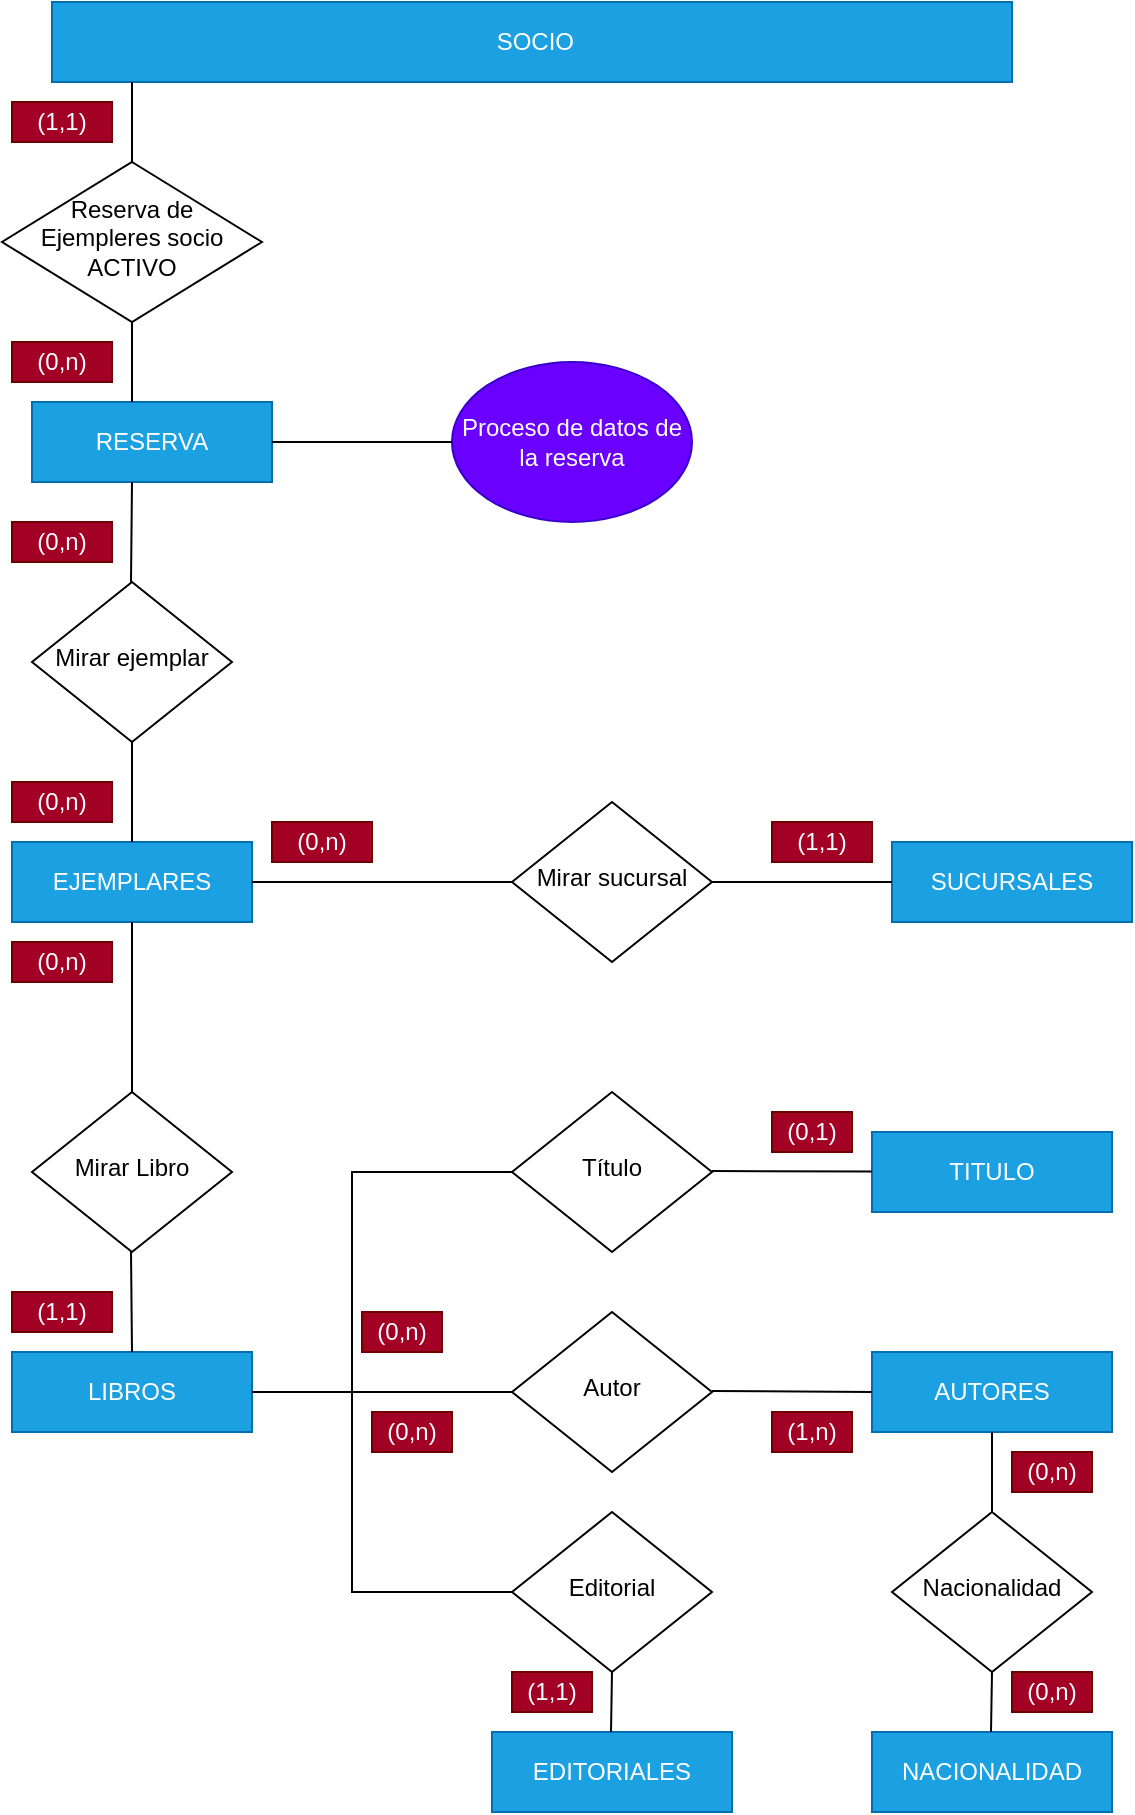 <mxfile version="26.2.2">
  <diagram id="C5RBs43oDa-KdzZeNtuy" name="Page-1">
    <mxGraphModel dx="808" dy="935" grid="1" gridSize="10" guides="1" tooltips="1" connect="1" arrows="1" fold="1" page="1" pageScale="1" pageWidth="827" pageHeight="1169" math="0" shadow="0">
      <root>
        <mxCell id="WIyWlLk6GJQsqaUBKTNV-0" />
        <mxCell id="WIyWlLk6GJQsqaUBKTNV-1" parent="WIyWlLk6GJQsqaUBKTNV-0" />
        <mxCell id="WIyWlLk6GJQsqaUBKTNV-3" value="EJEMPLARES" style="rounded=0;whiteSpace=wrap;html=1;fontSize=12;glass=0;strokeWidth=1;shadow=0;fillColor=#1ba1e2;fontColor=#ffffff;strokeColor=#006EAF;" parent="WIyWlLk6GJQsqaUBKTNV-1" vertex="1">
          <mxGeometry x="20" y="460" width="120" height="40" as="geometry" />
        </mxCell>
        <mxCell id="WIyWlLk6GJQsqaUBKTNV-10" value="Reserva de Ejempleres socio ACTIVO" style="rhombus;whiteSpace=wrap;html=1;shadow=0;fontFamily=Helvetica;fontSize=12;align=center;strokeWidth=1;spacing=6;spacingTop=-4;" parent="WIyWlLk6GJQsqaUBKTNV-1" vertex="1">
          <mxGeometry x="15" y="120" width="130" height="80" as="geometry" />
        </mxCell>
        <mxCell id="TD6lh_5WmE-RjXGW3gYd-2" value="SUCURSALES" style="rounded=0;whiteSpace=wrap;html=1;fontSize=12;glass=0;strokeWidth=1;shadow=0;fillColor=#1ba1e2;fontColor=#ffffff;strokeColor=#006EAF;" parent="WIyWlLk6GJQsqaUBKTNV-1" vertex="1">
          <mxGeometry x="460" y="460" width="120" height="40" as="geometry" />
        </mxCell>
        <mxCell id="TD6lh_5WmE-RjXGW3gYd-3" value="&amp;nbsp;SOCIO" style="rounded=0;whiteSpace=wrap;html=1;fontSize=12;glass=0;strokeWidth=1;shadow=0;fillColor=#1ba1e2;fontColor=#ffffff;strokeColor=#006EAF;" parent="WIyWlLk6GJQsqaUBKTNV-1" vertex="1">
          <mxGeometry x="40" y="40" width="480" height="40" as="geometry" />
        </mxCell>
        <mxCell id="TD6lh_5WmE-RjXGW3gYd-4" value="RESERVA" style="rounded=0;whiteSpace=wrap;html=1;fontSize=12;glass=0;strokeWidth=1;shadow=0;fillColor=#1ba1e2;fontColor=#ffffff;strokeColor=#006EAF;" parent="WIyWlLk6GJQsqaUBKTNV-1" vertex="1">
          <mxGeometry x="30" y="240" width="120" height="40" as="geometry" />
        </mxCell>
        <mxCell id="TD6lh_5WmE-RjXGW3gYd-5" value="" style="endArrow=none;html=1;rounded=0;exitX=0.5;exitY=0;exitDx=0;exitDy=0;" parent="WIyWlLk6GJQsqaUBKTNV-1" source="WIyWlLk6GJQsqaUBKTNV-10" edge="1">
          <mxGeometry width="50" height="50" relative="1" as="geometry">
            <mxPoint x="30" y="130" as="sourcePoint" />
            <mxPoint x="80" y="80" as="targetPoint" />
          </mxGeometry>
        </mxCell>
        <mxCell id="TD6lh_5WmE-RjXGW3gYd-6" value="" style="endArrow=none;html=1;rounded=0;" parent="WIyWlLk6GJQsqaUBKTNV-1" edge="1">
          <mxGeometry width="50" height="50" relative="1" as="geometry">
            <mxPoint x="80" y="240" as="sourcePoint" />
            <mxPoint x="80" y="200" as="targetPoint" />
          </mxGeometry>
        </mxCell>
        <mxCell id="TD6lh_5WmE-RjXGW3gYd-8" value="(1,1)" style="rounded=0;whiteSpace=wrap;html=1;fillColor=#a20025;fontColor=#ffffff;strokeColor=#6F0000;" parent="WIyWlLk6GJQsqaUBKTNV-1" vertex="1">
          <mxGeometry x="20" y="90" width="50" height="20" as="geometry" />
        </mxCell>
        <mxCell id="TD6lh_5WmE-RjXGW3gYd-9" value="(0,n)" style="rounded=0;whiteSpace=wrap;html=1;fillColor=#a20025;fontColor=#ffffff;strokeColor=#6F0000;" parent="WIyWlLk6GJQsqaUBKTNV-1" vertex="1">
          <mxGeometry x="20" y="210" width="50" height="20" as="geometry" />
        </mxCell>
        <mxCell id="TD6lh_5WmE-RjXGW3gYd-10" value="Mirar sucursal" style="rhombus;whiteSpace=wrap;html=1;shadow=0;fontFamily=Helvetica;fontSize=12;align=center;strokeWidth=1;spacing=6;spacingTop=-4;" parent="WIyWlLk6GJQsqaUBKTNV-1" vertex="1">
          <mxGeometry x="270" y="440" width="100" height="80" as="geometry" />
        </mxCell>
        <mxCell id="TD6lh_5WmE-RjXGW3gYd-12" value="" style="endArrow=none;html=1;rounded=0;exitX=0;exitY=0.5;exitDx=0;exitDy=0;entryX=1;entryY=0.5;entryDx=0;entryDy=0;" parent="WIyWlLk6GJQsqaUBKTNV-1" source="TD6lh_5WmE-RjXGW3gYd-2" target="TD6lh_5WmE-RjXGW3gYd-10" edge="1">
          <mxGeometry width="50" height="50" relative="1" as="geometry">
            <mxPoint x="660" y="555" as="sourcePoint" />
            <mxPoint x="729" y="488" as="targetPoint" />
          </mxGeometry>
        </mxCell>
        <mxCell id="TD6lh_5WmE-RjXGW3gYd-13" value="Mirar ejemplar" style="rhombus;whiteSpace=wrap;html=1;shadow=0;fontFamily=Helvetica;fontSize=12;align=center;strokeWidth=1;spacing=6;spacingTop=-4;" parent="WIyWlLk6GJQsqaUBKTNV-1" vertex="1">
          <mxGeometry x="30" y="330" width="100" height="80" as="geometry" />
        </mxCell>
        <mxCell id="TD6lh_5WmE-RjXGW3gYd-15" value="" style="endArrow=none;html=1;rounded=0;entryX=0.5;entryY=1;entryDx=0;entryDy=0;" parent="WIyWlLk6GJQsqaUBKTNV-1" source="WIyWlLk6GJQsqaUBKTNV-3" target="TD6lh_5WmE-RjXGW3gYd-13" edge="1">
          <mxGeometry width="50" height="50" relative="1" as="geometry">
            <mxPoint x="80" y="450" as="sourcePoint" />
            <mxPoint x="260" y="360" as="targetPoint" />
          </mxGeometry>
        </mxCell>
        <mxCell id="TD6lh_5WmE-RjXGW3gYd-16" value="(0,n)" style="rounded=0;whiteSpace=wrap;html=1;fillColor=#a20025;fontColor=#ffffff;strokeColor=#6F0000;" parent="WIyWlLk6GJQsqaUBKTNV-1" vertex="1">
          <mxGeometry x="20" y="510" width="50" height="20" as="geometry" />
        </mxCell>
        <mxCell id="TD6lh_5WmE-RjXGW3gYd-17" value="(1,1)" style="rounded=0;whiteSpace=wrap;html=1;fillColor=#a20025;fontColor=#ffffff;strokeColor=#6F0000;" parent="WIyWlLk6GJQsqaUBKTNV-1" vertex="1">
          <mxGeometry x="400" y="450" width="50" height="20" as="geometry" />
        </mxCell>
        <mxCell id="TD6lh_5WmE-RjXGW3gYd-19" value="(0,n)" style="rounded=0;whiteSpace=wrap;html=1;fillColor=#a20025;fontColor=#ffffff;strokeColor=#6F0000;" parent="WIyWlLk6GJQsqaUBKTNV-1" vertex="1">
          <mxGeometry x="20" y="300" width="50" height="20" as="geometry" />
        </mxCell>
        <mxCell id="TD6lh_5WmE-RjXGW3gYd-20" value="(0,n)" style="rounded=0;whiteSpace=wrap;html=1;fillColor=#a20025;fontColor=#ffffff;strokeColor=#6F0000;" parent="WIyWlLk6GJQsqaUBKTNV-1" vertex="1">
          <mxGeometry x="20" y="430" width="50" height="20" as="geometry" />
        </mxCell>
        <mxCell id="TD6lh_5WmE-RjXGW3gYd-32" value="Mirar Libro" style="rhombus;whiteSpace=wrap;html=1;shadow=0;fontFamily=Helvetica;fontSize=12;align=center;strokeWidth=1;spacing=6;spacingTop=-4;" parent="WIyWlLk6GJQsqaUBKTNV-1" vertex="1">
          <mxGeometry x="30" y="585" width="100" height="80" as="geometry" />
        </mxCell>
        <mxCell id="WTI3wyCMAWQvAZfBReZO-0" value="" style="endArrow=none;html=1;rounded=0;exitX=0.5;exitY=0;exitDx=0;exitDy=0;" edge="1" parent="WIyWlLk6GJQsqaUBKTNV-1">
          <mxGeometry width="50" height="50" relative="1" as="geometry">
            <mxPoint x="79.5" y="330" as="sourcePoint" />
            <mxPoint x="80" y="280" as="targetPoint" />
          </mxGeometry>
        </mxCell>
        <mxCell id="WTI3wyCMAWQvAZfBReZO-1" value="LIBROS" style="rounded=0;whiteSpace=wrap;html=1;fontSize=12;glass=0;strokeWidth=1;shadow=0;fillColor=#1ba1e2;fontColor=#ffffff;strokeColor=#006EAF;" vertex="1" parent="WIyWlLk6GJQsqaUBKTNV-1">
          <mxGeometry x="20" y="715" width="120" height="40" as="geometry" />
        </mxCell>
        <mxCell id="WTI3wyCMAWQvAZfBReZO-2" value="" style="endArrow=none;html=1;rounded=0;entryX=0.5;entryY=1;entryDx=0;entryDy=0;" edge="1" parent="WIyWlLk6GJQsqaUBKTNV-1">
          <mxGeometry width="50" height="50" relative="1" as="geometry">
            <mxPoint x="80" y="715" as="sourcePoint" />
            <mxPoint x="79.5" y="665" as="targetPoint" />
          </mxGeometry>
        </mxCell>
        <mxCell id="WTI3wyCMAWQvAZfBReZO-3" value="(1,1)" style="rounded=0;whiteSpace=wrap;html=1;fillColor=#a20025;fontColor=#ffffff;strokeColor=#6F0000;" vertex="1" parent="WIyWlLk6GJQsqaUBKTNV-1">
          <mxGeometry x="20" y="685" width="50" height="20" as="geometry" />
        </mxCell>
        <mxCell id="WTI3wyCMAWQvAZfBReZO-4" value="(0,n)" style="rounded=0;whiteSpace=wrap;html=1;fillColor=#a20025;fontColor=#ffffff;strokeColor=#6F0000;" vertex="1" parent="WIyWlLk6GJQsqaUBKTNV-1">
          <mxGeometry x="150" y="450" width="50" height="20" as="geometry" />
        </mxCell>
        <mxCell id="WTI3wyCMAWQvAZfBReZO-5" value="Título" style="rhombus;whiteSpace=wrap;html=1;shadow=0;fontFamily=Helvetica;fontSize=12;align=center;strokeWidth=1;spacing=6;spacingTop=-4;" vertex="1" parent="WIyWlLk6GJQsqaUBKTNV-1">
          <mxGeometry x="270" y="585" width="100" height="80" as="geometry" />
        </mxCell>
        <mxCell id="WTI3wyCMAWQvAZfBReZO-6" value="Autor" style="rhombus;whiteSpace=wrap;html=1;shadow=0;fontFamily=Helvetica;fontSize=12;align=center;strokeWidth=1;spacing=6;spacingTop=-4;" vertex="1" parent="WIyWlLk6GJQsqaUBKTNV-1">
          <mxGeometry x="270" y="695" width="100" height="80" as="geometry" />
        </mxCell>
        <mxCell id="WTI3wyCMAWQvAZfBReZO-7" value="Nacionalidad" style="rhombus;whiteSpace=wrap;html=1;shadow=0;fontFamily=Helvetica;fontSize=12;align=center;strokeWidth=1;spacing=6;spacingTop=-4;" vertex="1" parent="WIyWlLk6GJQsqaUBKTNV-1">
          <mxGeometry x="460" y="795" width="100" height="80" as="geometry" />
        </mxCell>
        <mxCell id="WTI3wyCMAWQvAZfBReZO-8" value="Editorial" style="rhombus;whiteSpace=wrap;html=1;shadow=0;fontFamily=Helvetica;fontSize=12;align=center;strokeWidth=1;spacing=6;spacingTop=-4;" vertex="1" parent="WIyWlLk6GJQsqaUBKTNV-1">
          <mxGeometry x="270" y="795" width="100" height="80" as="geometry" />
        </mxCell>
        <mxCell id="WTI3wyCMAWQvAZfBReZO-10" value="" style="endArrow=none;html=1;rounded=0;exitX=0;exitY=0.5;exitDx=0;exitDy=0;entryX=1;entryY=0.5;entryDx=0;entryDy=0;" edge="1" parent="WIyWlLk6GJQsqaUBKTNV-1" source="WTI3wyCMAWQvAZfBReZO-6">
          <mxGeometry width="50" height="50" relative="1" as="geometry">
            <mxPoint x="234.5" y="755" as="sourcePoint" />
            <mxPoint x="190" y="735" as="targetPoint" />
          </mxGeometry>
        </mxCell>
        <mxCell id="WTI3wyCMAWQvAZfBReZO-18" value="(0,n)" style="rounded=0;whiteSpace=wrap;html=1;fillColor=#a20025;fontColor=#ffffff;strokeColor=#6F0000;" vertex="1" parent="WIyWlLk6GJQsqaUBKTNV-1">
          <mxGeometry x="200" y="745" width="40" height="20" as="geometry" />
        </mxCell>
        <mxCell id="WTI3wyCMAWQvAZfBReZO-20" value="(1,n)" style="rounded=0;whiteSpace=wrap;html=1;fillColor=#a20025;fontColor=#ffffff;strokeColor=#6F0000;" vertex="1" parent="WIyWlLk6GJQsqaUBKTNV-1">
          <mxGeometry x="400" y="745" width="40" height="20" as="geometry" />
        </mxCell>
        <mxCell id="WTI3wyCMAWQvAZfBReZO-25" value="AUTORES" style="rounded=0;whiteSpace=wrap;html=1;fontSize=12;glass=0;strokeWidth=1;shadow=0;fillColor=#1ba1e2;fontColor=#ffffff;strokeColor=#006EAF;" vertex="1" parent="WIyWlLk6GJQsqaUBKTNV-1">
          <mxGeometry x="450" y="715" width="120" height="40" as="geometry" />
        </mxCell>
        <mxCell id="WTI3wyCMAWQvAZfBReZO-26" value="" style="endArrow=none;html=1;rounded=0;entryX=1;entryY=0.5;entryDx=0;entryDy=0;exitX=0;exitY=0.5;exitDx=0;exitDy=0;" edge="1" parent="WIyWlLk6GJQsqaUBKTNV-1" source="WTI3wyCMAWQvAZfBReZO-25">
          <mxGeometry width="50" height="50" relative="1" as="geometry">
            <mxPoint x="410" y="735" as="sourcePoint" />
            <mxPoint x="370" y="734.5" as="targetPoint" />
          </mxGeometry>
        </mxCell>
        <mxCell id="WTI3wyCMAWQvAZfBReZO-27" value="" style="endArrow=none;html=1;rounded=0;exitX=0.5;exitY=0;exitDx=0;exitDy=0;entryX=0.5;entryY=1;entryDx=0;entryDy=0;" edge="1" parent="WIyWlLk6GJQsqaUBKTNV-1" source="WTI3wyCMAWQvAZfBReZO-7" target="WTI3wyCMAWQvAZfBReZO-25">
          <mxGeometry width="50" height="50" relative="1" as="geometry">
            <mxPoint x="469.5" y="785" as="sourcePoint" />
            <mxPoint x="470" y="755" as="targetPoint" />
          </mxGeometry>
        </mxCell>
        <mxCell id="WTI3wyCMAWQvAZfBReZO-28" value="NACIONALIDAD" style="rounded=0;whiteSpace=wrap;html=1;fontSize=12;glass=0;strokeWidth=1;shadow=0;fillColor=#1ba1e2;fontColor=#ffffff;strokeColor=#006EAF;" vertex="1" parent="WIyWlLk6GJQsqaUBKTNV-1">
          <mxGeometry x="450" y="905" width="120" height="40" as="geometry" />
        </mxCell>
        <mxCell id="WTI3wyCMAWQvAZfBReZO-29" value="" style="endArrow=none;html=1;rounded=0;exitX=0.5;exitY=0;exitDx=0;exitDy=0;" edge="1" parent="WIyWlLk6GJQsqaUBKTNV-1">
          <mxGeometry width="50" height="50" relative="1" as="geometry">
            <mxPoint x="509.5" y="905" as="sourcePoint" />
            <mxPoint x="510" y="875" as="targetPoint" />
          </mxGeometry>
        </mxCell>
        <mxCell id="WTI3wyCMAWQvAZfBReZO-30" value="" style="endArrow=none;html=1;rounded=0;exitX=1;exitY=0.5;exitDx=0;exitDy=0;entryX=0;entryY=0.5;entryDx=0;entryDy=0;" edge="1" parent="WIyWlLk6GJQsqaUBKTNV-1" target="WTI3wyCMAWQvAZfBReZO-8">
          <mxGeometry width="50" height="50" relative="1" as="geometry">
            <mxPoint x="190" y="735" as="sourcePoint" />
            <mxPoint x="260" y="775" as="targetPoint" />
            <Array as="points">
              <mxPoint x="190" y="835" />
            </Array>
          </mxGeometry>
        </mxCell>
        <mxCell id="WTI3wyCMAWQvAZfBReZO-31" value="EDITORIALES" style="rounded=0;whiteSpace=wrap;html=1;fontSize=12;glass=0;strokeWidth=1;shadow=0;fillColor=#1ba1e2;fontColor=#ffffff;strokeColor=#006EAF;" vertex="1" parent="WIyWlLk6GJQsqaUBKTNV-1">
          <mxGeometry x="260" y="905" width="120" height="40" as="geometry" />
        </mxCell>
        <mxCell id="WTI3wyCMAWQvAZfBReZO-32" value="" style="endArrow=none;html=1;rounded=0;exitX=0.5;exitY=0;exitDx=0;exitDy=0;" edge="1" parent="WIyWlLk6GJQsqaUBKTNV-1">
          <mxGeometry width="50" height="50" relative="1" as="geometry">
            <mxPoint x="319.5" y="905" as="sourcePoint" />
            <mxPoint x="320" y="875" as="targetPoint" />
          </mxGeometry>
        </mxCell>
        <mxCell id="WTI3wyCMAWQvAZfBReZO-33" value="" style="endArrow=none;html=1;rounded=0;exitX=1;exitY=0.5;exitDx=0;exitDy=0;entryX=0;entryY=0.5;entryDx=0;entryDy=0;" edge="1" parent="WIyWlLk6GJQsqaUBKTNV-1" target="WTI3wyCMAWQvAZfBReZO-5">
          <mxGeometry width="50" height="50" relative="1" as="geometry">
            <mxPoint x="190" y="735" as="sourcePoint" />
            <mxPoint x="310" y="695" as="targetPoint" />
            <Array as="points">
              <mxPoint x="190" y="625" />
            </Array>
          </mxGeometry>
        </mxCell>
        <mxCell id="WTI3wyCMAWQvAZfBReZO-34" value="TITULO" style="rounded=0;whiteSpace=wrap;html=1;fontSize=12;glass=0;strokeWidth=1;shadow=0;fillColor=#1ba1e2;fontColor=#ffffff;strokeColor=#006EAF;" vertex="1" parent="WIyWlLk6GJQsqaUBKTNV-1">
          <mxGeometry x="450" y="605" width="120" height="40" as="geometry" />
        </mxCell>
        <mxCell id="WTI3wyCMAWQvAZfBReZO-35" value="" style="endArrow=none;html=1;rounded=0;entryX=1;entryY=0.5;entryDx=0;entryDy=0;" edge="1" parent="WIyWlLk6GJQsqaUBKTNV-1" source="WTI3wyCMAWQvAZfBReZO-34">
          <mxGeometry width="50" height="50" relative="1" as="geometry">
            <mxPoint x="410" y="625" as="sourcePoint" />
            <mxPoint x="370" y="624.5" as="targetPoint" />
          </mxGeometry>
        </mxCell>
        <mxCell id="WTI3wyCMAWQvAZfBReZO-36" value="(0,n)" style="rounded=0;whiteSpace=wrap;html=1;fillColor=#a20025;fontColor=#ffffff;strokeColor=#6F0000;" vertex="1" parent="WIyWlLk6GJQsqaUBKTNV-1">
          <mxGeometry x="520" y="765" width="40" height="20" as="geometry" />
        </mxCell>
        <mxCell id="WTI3wyCMAWQvAZfBReZO-37" value="(0,n)" style="rounded=0;whiteSpace=wrap;html=1;fillColor=#a20025;fontColor=#ffffff;strokeColor=#6F0000;" vertex="1" parent="WIyWlLk6GJQsqaUBKTNV-1">
          <mxGeometry x="520" y="875" width="40" height="20" as="geometry" />
        </mxCell>
        <mxCell id="WTI3wyCMAWQvAZfBReZO-38" value="(0,1)" style="rounded=0;whiteSpace=wrap;html=1;fillColor=#a20025;fontColor=#ffffff;strokeColor=#6F0000;" vertex="1" parent="WIyWlLk6GJQsqaUBKTNV-1">
          <mxGeometry x="400" y="595" width="40" height="20" as="geometry" />
        </mxCell>
        <mxCell id="WTI3wyCMAWQvAZfBReZO-39" value="(0,n)" style="rounded=0;whiteSpace=wrap;html=1;fillColor=#a20025;fontColor=#ffffff;strokeColor=#6F0000;" vertex="1" parent="WIyWlLk6GJQsqaUBKTNV-1">
          <mxGeometry x="195" y="695" width="40" height="20" as="geometry" />
        </mxCell>
        <mxCell id="WTI3wyCMAWQvAZfBReZO-40" value="(1,1)" style="rounded=0;whiteSpace=wrap;html=1;fillColor=#a20025;fontColor=#ffffff;strokeColor=#6F0000;" vertex="1" parent="WIyWlLk6GJQsqaUBKTNV-1">
          <mxGeometry x="270" y="875" width="40" height="20" as="geometry" />
        </mxCell>
        <mxCell id="WTI3wyCMAWQvAZfBReZO-42" value="Proceso de datos de la reserva" style="ellipse;whiteSpace=wrap;html=1;fillColor=#6a00ff;fontColor=#ffffff;strokeColor=#3700CC;" vertex="1" parent="WIyWlLk6GJQsqaUBKTNV-1">
          <mxGeometry x="240" y="220" width="120" height="80" as="geometry" />
        </mxCell>
        <mxCell id="WTI3wyCMAWQvAZfBReZO-43" value="" style="endArrow=none;html=1;rounded=0;entryX=0;entryY=0.5;entryDx=0;entryDy=0;exitX=1;exitY=0.5;exitDx=0;exitDy=0;" edge="1" parent="WIyWlLk6GJQsqaUBKTNV-1" source="TD6lh_5WmE-RjXGW3gYd-4" target="WTI3wyCMAWQvAZfBReZO-42">
          <mxGeometry width="50" height="50" relative="1" as="geometry">
            <mxPoint x="145" y="160" as="sourcePoint" />
            <mxPoint x="195" y="110" as="targetPoint" />
          </mxGeometry>
        </mxCell>
        <mxCell id="WTI3wyCMAWQvAZfBReZO-44" value="" style="endArrow=none;html=1;rounded=0;exitX=0.5;exitY=0;exitDx=0;exitDy=0;" edge="1" parent="WIyWlLk6GJQsqaUBKTNV-1" source="TD6lh_5WmE-RjXGW3gYd-32">
          <mxGeometry width="50" height="50" relative="1" as="geometry">
            <mxPoint x="80" y="580" as="sourcePoint" />
            <mxPoint x="80" y="500" as="targetPoint" />
          </mxGeometry>
        </mxCell>
        <mxCell id="WTI3wyCMAWQvAZfBReZO-45" value="" style="endArrow=none;html=1;rounded=0;entryX=0;entryY=0.5;entryDx=0;entryDy=0;exitX=1;exitY=0.5;exitDx=0;exitDy=0;" edge="1" parent="WIyWlLk6GJQsqaUBKTNV-1" source="WIyWlLk6GJQsqaUBKTNV-3" target="TD6lh_5WmE-RjXGW3gYd-10">
          <mxGeometry width="50" height="50" relative="1" as="geometry">
            <mxPoint x="360" y="530" as="sourcePoint" />
            <mxPoint x="410" y="480" as="targetPoint" />
          </mxGeometry>
        </mxCell>
        <mxCell id="WTI3wyCMAWQvAZfBReZO-46" value="" style="endArrow=none;html=1;rounded=0;exitX=1;exitY=0.5;exitDx=0;exitDy=0;" edge="1" parent="WIyWlLk6GJQsqaUBKTNV-1" source="WTI3wyCMAWQvAZfBReZO-1">
          <mxGeometry width="50" height="50" relative="1" as="geometry">
            <mxPoint x="140" y="785" as="sourcePoint" />
            <mxPoint x="190" y="735" as="targetPoint" />
          </mxGeometry>
        </mxCell>
      </root>
    </mxGraphModel>
  </diagram>
</mxfile>
